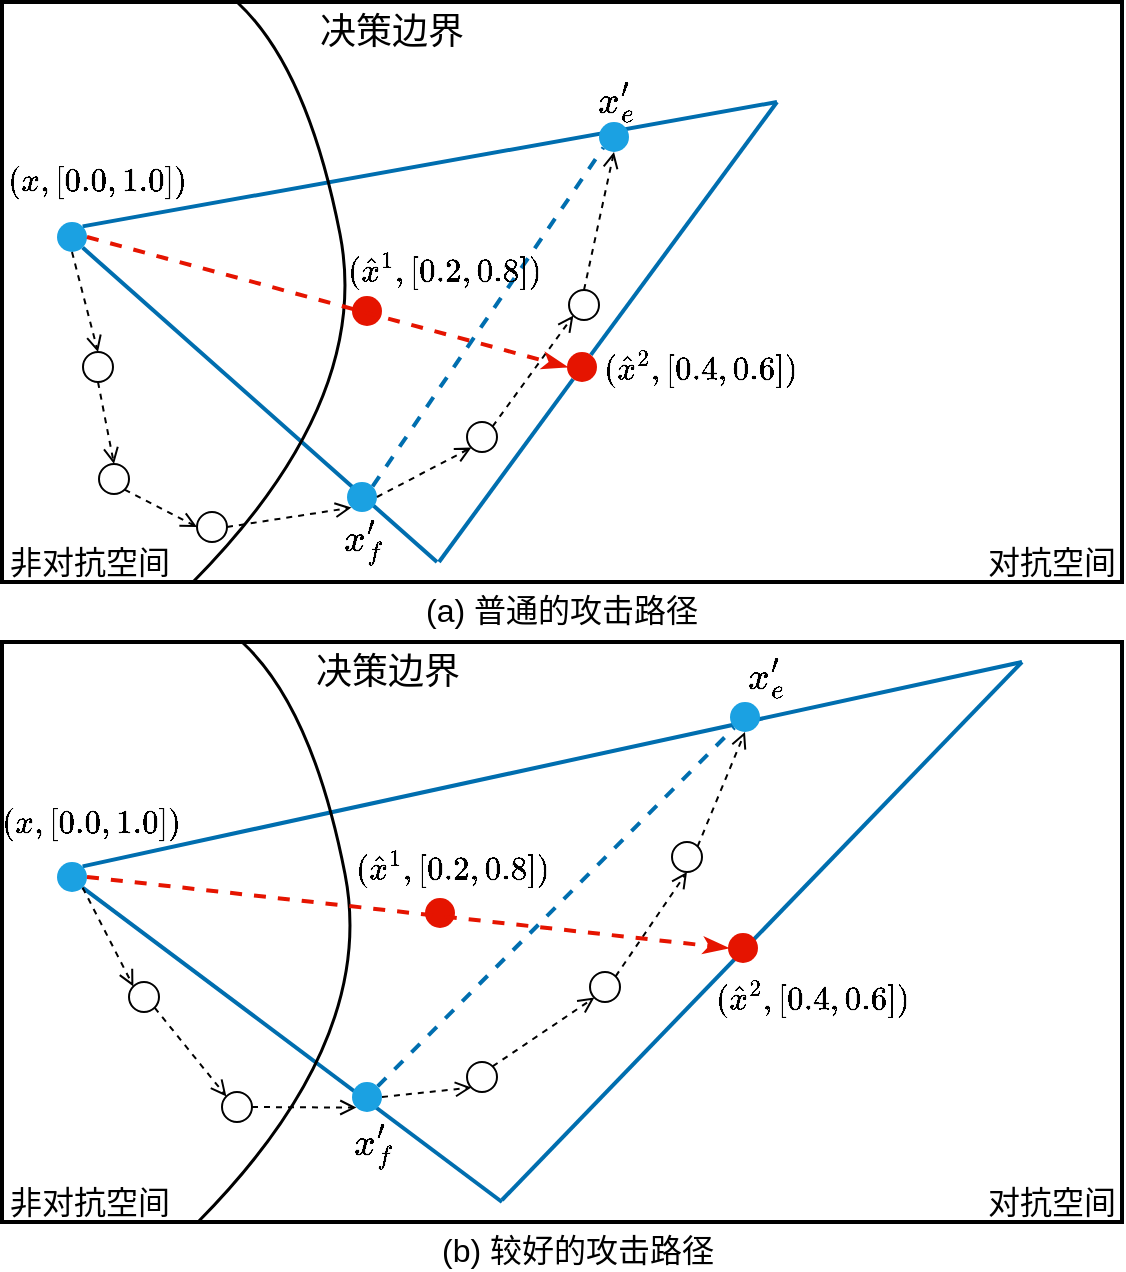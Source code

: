 <mxfile version="21.3.5" type="github">
  <diagram name="第 1 页" id="6yCeiEC_yYgg5rmZecg1">
    <mxGraphModel dx="1293" dy="785" grid="1" gridSize="10" guides="1" tooltips="1" connect="1" arrows="1" fold="1" page="1" pageScale="1" pageWidth="827" pageHeight="1169" math="1" shadow="0">
      <root>
        <mxCell id="0" />
        <mxCell id="1" parent="0" />
        <mxCell id="372Kzp2kU9iPumznmMCR-118" value="" style="endArrow=none;html=1;rounded=0;strokeWidth=2;fillColor=#1ba1e2;strokeColor=#006EAF;exitX=1;exitY=0;exitDx=0;exitDy=0;" parent="1" source="372Kzp2kU9iPumznmMCR-98" edge="1">
          <mxGeometry width="50" height="50" relative="1" as="geometry">
            <mxPoint x="217.5" y="869" as="sourcePoint" />
            <mxPoint x="630" y="760" as="targetPoint" />
          </mxGeometry>
        </mxCell>
        <mxCell id="372Kzp2kU9iPumznmMCR-113" value="" style="endArrow=none;html=1;rounded=0;strokeWidth=2;fillColor=#1ba1e2;strokeColor=#006EAF;exitX=1;exitY=1;exitDx=0;exitDy=0;" parent="1" source="372Kzp2kU9iPumznmMCR-98" edge="1">
          <mxGeometry width="50" height="50" relative="1" as="geometry">
            <mxPoint x="32.5" y="904" as="sourcePoint" />
            <mxPoint x="370" y="1030" as="targetPoint" />
          </mxGeometry>
        </mxCell>
        <mxCell id="372Kzp2kU9iPumznmMCR-80" value="" style="endArrow=none;html=1;rounded=0;strokeWidth=2;fillColor=#1ba1e2;strokeColor=#006EAF;exitX=1;exitY=1;exitDx=0;exitDy=0;" parent="1" source="372Kzp2kU9iPumznmMCR-58" edge="1">
          <mxGeometry width="50" height="50" relative="1" as="geometry">
            <mxPoint x="411.5" y="700" as="sourcePoint" />
            <mxPoint x="337.5" y="710" as="targetPoint" />
          </mxGeometry>
        </mxCell>
        <mxCell id="372Kzp2kU9iPumznmMCR-82" value="" style="endArrow=none;html=1;rounded=0;strokeWidth=2;fillColor=#1ba1e2;strokeColor=#006EAF;exitX=1;exitY=0;exitDx=0;exitDy=0;" parent="1" source="372Kzp2kU9iPumznmMCR-58" edge="1">
          <mxGeometry width="50" height="50" relative="1" as="geometry">
            <mxPoint x="175.5" y="540" as="sourcePoint" />
            <mxPoint x="507.5" y="480" as="targetPoint" />
          </mxGeometry>
        </mxCell>
        <mxCell id="372Kzp2kU9iPumznmMCR-36" value="" style="rounded=0;whiteSpace=wrap;html=1;fillColor=none;strokeWidth=2;" parent="1" vertex="1">
          <mxGeometry x="120" y="430" width="560" height="290" as="geometry" />
        </mxCell>
        <mxCell id="372Kzp2kU9iPumznmMCR-41" value="" style="ellipse;whiteSpace=wrap;html=1;aspect=fixed;fillColor=#1ba1e2;fontColor=#ffffff;strokeColor=none;" parent="1" vertex="1">
          <mxGeometry x="292.5" y="670" width="15" height="15" as="geometry" />
        </mxCell>
        <mxCell id="372Kzp2kU9iPumznmMCR-42" value="" style="ellipse;whiteSpace=wrap;html=1;aspect=fixed;fillColor=none;fontColor=#ffffff;strokeColor=#000000;" parent="1" vertex="1">
          <mxGeometry x="160.5" y="605" width="15" height="15" as="geometry" />
        </mxCell>
        <mxCell id="372Kzp2kU9iPumznmMCR-43" value="" style="ellipse;whiteSpace=wrap;html=1;aspect=fixed;fillColor=none;fontColor=#ffffff;strokeColor=#000000;" parent="1" vertex="1">
          <mxGeometry x="168.5" y="661" width="15" height="15" as="geometry" />
        </mxCell>
        <mxCell id="372Kzp2kU9iPumznmMCR-44" value="" style="ellipse;whiteSpace=wrap;html=1;aspect=fixed;fillColor=none;fontColor=#ffffff;strokeColor=#000000;" parent="1" vertex="1">
          <mxGeometry x="352.5" y="640" width="15" height="15" as="geometry" />
        </mxCell>
        <mxCell id="372Kzp2kU9iPumznmMCR-45" value="" style="ellipse;whiteSpace=wrap;html=1;aspect=fixed;fillColor=none;fontColor=#ffffff;strokeColor=#000000;" parent="1" vertex="1">
          <mxGeometry x="403.5" y="574" width="15" height="15" as="geometry" />
        </mxCell>
        <mxCell id="372Kzp2kU9iPumznmMCR-50" value="" style="endArrow=open;html=1;rounded=0;dashed=1;endFill=0;exitX=1;exitY=0.5;exitDx=0;exitDy=0;entryX=0;entryY=1;entryDx=0;entryDy=0;" parent="1" source="372Kzp2kU9iPumznmMCR-41" target="372Kzp2kU9iPumznmMCR-44" edge="1">
          <mxGeometry width="50" height="50" relative="1" as="geometry">
            <mxPoint x="277.5" y="599" as="sourcePoint" />
            <mxPoint x="336.5" y="605" as="targetPoint" />
          </mxGeometry>
        </mxCell>
        <mxCell id="372Kzp2kU9iPumznmMCR-51" value="" style="endArrow=open;html=1;rounded=0;dashed=1;endFill=0;exitX=1;exitY=0;exitDx=0;exitDy=0;entryX=0;entryY=1;entryDx=0;entryDy=0;" parent="1" source="372Kzp2kU9iPumznmMCR-44" target="372Kzp2kU9iPumznmMCR-45" edge="1">
          <mxGeometry width="50" height="50" relative="1" as="geometry">
            <mxPoint x="347.5" y="597.5" as="sourcePoint" />
            <mxPoint x="394.5" y="577.5" as="targetPoint" />
          </mxGeometry>
        </mxCell>
        <mxCell id="372Kzp2kU9iPumznmMCR-52" value="" style="endArrow=open;html=1;rounded=0;dashed=1;endFill=0;exitX=0.5;exitY=0;exitDx=0;exitDy=0;entryX=0.5;entryY=1;entryDx=0;entryDy=0;" parent="1" source="372Kzp2kU9iPumznmMCR-45" target="372Kzp2kU9iPumznmMCR-54" edge="1">
          <mxGeometry width="50" height="50" relative="1" as="geometry">
            <mxPoint x="411.5" y="557.5" as="sourcePoint" />
            <mxPoint x="475" y="535" as="targetPoint" />
          </mxGeometry>
        </mxCell>
        <mxCell id="372Kzp2kU9iPumznmMCR-54" value="" style="ellipse;whiteSpace=wrap;html=1;aspect=fixed;fillColor=#1ba1e2;fontColor=#ffffff;strokeColor=none;" parent="1" vertex="1">
          <mxGeometry x="418.5" y="490" width="15" height="15" as="geometry" />
        </mxCell>
        <mxCell id="372Kzp2kU9iPumznmMCR-58" value="" style="ellipse;whiteSpace=wrap;html=1;aspect=fixed;fillColor=#1ba1e2;fontColor=#ffffff;strokeColor=none;" parent="1" vertex="1">
          <mxGeometry x="147.5" y="540" width="15" height="15" as="geometry" />
        </mxCell>
        <mxCell id="372Kzp2kU9iPumznmMCR-71" value="" style="ellipse;whiteSpace=wrap;html=1;aspect=fixed;fillColor=none;fontColor=#ffffff;strokeColor=#000000;" parent="1" vertex="1">
          <mxGeometry x="217.5" y="685" width="15" height="15" as="geometry" />
        </mxCell>
        <mxCell id="372Kzp2kU9iPumznmMCR-73" value="" style="endArrow=none;html=1;rounded=0;strokeWidth=2;fillColor=#1ba1e2;strokeColor=#006EAF;dashed=1;entryX=0;entryY=1;entryDx=0;entryDy=0;exitX=1;exitY=0;exitDx=0;exitDy=0;" parent="1" source="372Kzp2kU9iPumznmMCR-41" target="372Kzp2kU9iPumznmMCR-54" edge="1">
          <mxGeometry width="50" height="50" relative="1" as="geometry">
            <mxPoint x="337.5" y="589" as="sourcePoint" />
            <mxPoint x="541.5" y="380" as="targetPoint" />
          </mxGeometry>
        </mxCell>
        <mxCell id="372Kzp2kU9iPumznmMCR-75" value="" style="endArrow=open;html=1;rounded=0;dashed=1;endFill=0;exitX=0.5;exitY=1;exitDx=0;exitDy=0;entryX=0.5;entryY=0;entryDx=0;entryDy=0;" parent="1" source="372Kzp2kU9iPumznmMCR-58" target="372Kzp2kU9iPumznmMCR-42" edge="1">
          <mxGeometry width="50" height="50" relative="1" as="geometry">
            <mxPoint x="175.5" y="565" as="sourcePoint" />
            <mxPoint x="232.5" y="530" as="targetPoint" />
          </mxGeometry>
        </mxCell>
        <mxCell id="372Kzp2kU9iPumznmMCR-76" value="" style="endArrow=open;html=1;rounded=0;dashed=1;endFill=0;exitX=0.5;exitY=1;exitDx=0;exitDy=0;entryX=0.5;entryY=0;entryDx=0;entryDy=0;" parent="1" source="372Kzp2kU9iPumznmMCR-42" target="372Kzp2kU9iPumznmMCR-43" edge="1">
          <mxGeometry width="50" height="50" relative="1" as="geometry">
            <mxPoint x="147.5" y="626" as="sourcePoint" />
            <mxPoint x="160.5" y="676" as="targetPoint" />
          </mxGeometry>
        </mxCell>
        <mxCell id="372Kzp2kU9iPumznmMCR-77" value="" style="endArrow=open;html=1;rounded=0;dashed=1;endFill=0;exitX=1;exitY=1;exitDx=0;exitDy=0;entryX=0;entryY=0.5;entryDx=0;entryDy=0;" parent="1" source="372Kzp2kU9iPumznmMCR-43" target="372Kzp2kU9iPumznmMCR-71" edge="1">
          <mxGeometry width="50" height="50" relative="1" as="geometry">
            <mxPoint x="183.5" y="685" as="sourcePoint" />
            <mxPoint x="196.5" y="735" as="targetPoint" />
          </mxGeometry>
        </mxCell>
        <mxCell id="372Kzp2kU9iPumznmMCR-79" value="" style="endArrow=open;html=1;rounded=0;dashed=1;endFill=0;exitX=1;exitY=0.5;exitDx=0;exitDy=0;entryX=0;entryY=1;entryDx=0;entryDy=0;" parent="1" source="372Kzp2kU9iPumznmMCR-71" target="372Kzp2kU9iPumznmMCR-41" edge="1">
          <mxGeometry width="50" height="50" relative="1" as="geometry">
            <mxPoint x="261.5" y="720" as="sourcePoint" />
            <mxPoint x="318.5" y="685" as="targetPoint" />
          </mxGeometry>
        </mxCell>
        <mxCell id="372Kzp2kU9iPumznmMCR-84" value="" style="endArrow=none;html=1;rounded=0;strokeWidth=2;fillColor=#1ba1e2;strokeColor=#006EAF;" parent="1" source="372Kzp2kU9iPumznmMCR-131" edge="1">
          <mxGeometry width="50" height="50" relative="1" as="geometry">
            <mxPoint x="338.5" y="710" as="sourcePoint" />
            <mxPoint x="507.5" y="480" as="targetPoint" />
          </mxGeometry>
        </mxCell>
        <mxCell id="372Kzp2kU9iPumznmMCR-87" value="" style="endArrow=none;html=1;strokeWidth=1.5;curved=1;" parent="1" edge="1">
          <mxGeometry width="50" height="50" relative="1" as="geometry">
            <mxPoint x="217.5" y="1040" as="sourcePoint" />
            <mxPoint x="240" y="750" as="targetPoint" />
            <Array as="points">
              <mxPoint x="307.5" y="949" />
              <mxPoint x="275" y="782.5" />
            </Array>
          </mxGeometry>
        </mxCell>
        <mxCell id="372Kzp2kU9iPumznmMCR-88" value="" style="rounded=0;whiteSpace=wrap;html=1;fillColor=none;strokeWidth=2;" parent="1" vertex="1">
          <mxGeometry x="120" y="750" width="560" height="290" as="geometry" />
        </mxCell>
        <mxCell id="372Kzp2kU9iPumznmMCR-90" value="" style="ellipse;whiteSpace=wrap;html=1;aspect=fixed;fillColor=none;fontColor=#ffffff;strokeColor=#000000;" parent="1" vertex="1">
          <mxGeometry x="183.5" y="920" width="15" height="15" as="geometry" />
        </mxCell>
        <mxCell id="372Kzp2kU9iPumznmMCR-91" value="" style="ellipse;whiteSpace=wrap;html=1;aspect=fixed;fillColor=none;fontColor=#ffffff;strokeColor=#000000;" parent="1" vertex="1">
          <mxGeometry x="230" y="975" width="15" height="15" as="geometry" />
        </mxCell>
        <mxCell id="372Kzp2kU9iPumznmMCR-92" value="" style="ellipse;whiteSpace=wrap;html=1;aspect=fixed;fillColor=none;fontColor=#ffffff;strokeColor=#000000;" parent="1" vertex="1">
          <mxGeometry x="352.5" y="960" width="15" height="15" as="geometry" />
        </mxCell>
        <mxCell id="372Kzp2kU9iPumznmMCR-93" value="" style="ellipse;whiteSpace=wrap;html=1;aspect=fixed;fillColor=none;fontColor=#ffffff;strokeColor=#000000;" parent="1" vertex="1">
          <mxGeometry x="414" y="915" width="15" height="15" as="geometry" />
        </mxCell>
        <mxCell id="372Kzp2kU9iPumznmMCR-94" value="" style="endArrow=open;html=1;rounded=0;dashed=1;endFill=0;exitX=1;exitY=0.5;exitDx=0;exitDy=0;entryX=0;entryY=1;entryDx=0;entryDy=0;" parent="1" source="372Kzp2kU9iPumznmMCR-89" target="372Kzp2kU9iPumznmMCR-92" edge="1">
          <mxGeometry width="50" height="50" relative="1" as="geometry">
            <mxPoint x="277.5" y="919" as="sourcePoint" />
            <mxPoint x="336.5" y="925" as="targetPoint" />
          </mxGeometry>
        </mxCell>
        <mxCell id="372Kzp2kU9iPumznmMCR-95" value="" style="endArrow=open;html=1;rounded=0;dashed=1;endFill=0;exitX=1;exitY=0;exitDx=0;exitDy=0;entryX=0;entryY=1;entryDx=0;entryDy=0;" parent="1" source="372Kzp2kU9iPumznmMCR-92" target="372Kzp2kU9iPumznmMCR-93" edge="1">
          <mxGeometry width="50" height="50" relative="1" as="geometry">
            <mxPoint x="347.5" y="917.5" as="sourcePoint" />
            <mxPoint x="394.5" y="897.5" as="targetPoint" />
          </mxGeometry>
        </mxCell>
        <mxCell id="372Kzp2kU9iPumznmMCR-98" value="" style="ellipse;whiteSpace=wrap;html=1;aspect=fixed;fillColor=#1ba1e2;fontColor=#ffffff;strokeColor=none;" parent="1" vertex="1">
          <mxGeometry x="147.5" y="860" width="15" height="15" as="geometry" />
        </mxCell>
        <mxCell id="372Kzp2kU9iPumznmMCR-100" value="" style="endArrow=none;html=1;rounded=0;strokeWidth=2;fillColor=#1ba1e2;strokeColor=#006EAF;dashed=1;entryX=0;entryY=1;entryDx=0;entryDy=0;exitX=1;exitY=0;exitDx=0;exitDy=0;" parent="1" source="372Kzp2kU9iPumznmMCR-89" target="372Kzp2kU9iPumznmMCR-97" edge="1">
          <mxGeometry width="50" height="50" relative="1" as="geometry">
            <mxPoint x="337.5" y="909" as="sourcePoint" />
            <mxPoint x="541.5" y="700" as="targetPoint" />
          </mxGeometry>
        </mxCell>
        <mxCell id="372Kzp2kU9iPumznmMCR-101" value="" style="endArrow=open;html=1;rounded=0;dashed=1;endFill=0;exitX=1;exitY=1;exitDx=0;exitDy=0;entryX=0;entryY=0;entryDx=0;entryDy=0;" parent="1" source="372Kzp2kU9iPumznmMCR-98" target="372Kzp2kU9iPumznmMCR-90" edge="1">
          <mxGeometry width="50" height="50" relative="1" as="geometry">
            <mxPoint x="175.5" y="885" as="sourcePoint" />
            <mxPoint x="232.5" y="850" as="targetPoint" />
          </mxGeometry>
        </mxCell>
        <mxCell id="372Kzp2kU9iPumznmMCR-102" value="" style="endArrow=open;html=1;rounded=0;dashed=1;endFill=0;entryX=0;entryY=0;entryDx=0;entryDy=0;exitX=1;exitY=1;exitDx=0;exitDy=0;" parent="1" source="372Kzp2kU9iPumznmMCR-90" target="372Kzp2kU9iPumznmMCR-91" edge="1">
          <mxGeometry width="50" height="50" relative="1" as="geometry">
            <mxPoint x="218" y="930" as="sourcePoint" />
            <mxPoint x="160.5" y="996" as="targetPoint" />
          </mxGeometry>
        </mxCell>
        <mxCell id="372Kzp2kU9iPumznmMCR-104" value="" style="endArrow=open;html=1;rounded=0;dashed=1;endFill=0;exitX=1;exitY=0.5;exitDx=0;exitDy=0;entryX=0;entryY=1;entryDx=0;entryDy=0;" parent="1" source="372Kzp2kU9iPumznmMCR-91" target="372Kzp2kU9iPumznmMCR-89" edge="1">
          <mxGeometry width="50" height="50" relative="1" as="geometry">
            <mxPoint x="232.5" y="1012.5" as="sourcePoint" />
            <mxPoint x="318.5" y="1005" as="targetPoint" />
          </mxGeometry>
        </mxCell>
        <mxCell id="372Kzp2kU9iPumznmMCR-108" value="" style="ellipse;whiteSpace=wrap;html=1;aspect=fixed;fillColor=none;fontColor=#ffffff;strokeColor=#000000;" parent="1" vertex="1">
          <mxGeometry x="455" y="850" width="15" height="15" as="geometry" />
        </mxCell>
        <mxCell id="372Kzp2kU9iPumznmMCR-109" value="" style="endArrow=open;html=1;rounded=0;dashed=1;endFill=0;exitX=1;exitY=0;exitDx=0;exitDy=0;entryX=0.5;entryY=1;entryDx=0;entryDy=0;" parent="1" source="372Kzp2kU9iPumznmMCR-93" target="372Kzp2kU9iPumznmMCR-108" edge="1">
          <mxGeometry width="50" height="50" relative="1" as="geometry">
            <mxPoint x="437" y="915" as="sourcePoint" />
            <mxPoint x="488" y="881" as="targetPoint" />
          </mxGeometry>
        </mxCell>
        <mxCell id="372Kzp2kU9iPumznmMCR-110" value="" style="endArrow=open;html=1;rounded=0;dashed=1;endFill=0;exitX=1;exitY=0;exitDx=0;exitDy=0;entryX=0.5;entryY=1;entryDx=0;entryDy=0;" parent="1" source="372Kzp2kU9iPumznmMCR-108" target="372Kzp2kU9iPumznmMCR-97" edge="1">
          <mxGeometry width="50" height="50" relative="1" as="geometry">
            <mxPoint x="479" y="850" as="sourcePoint" />
            <mxPoint x="515" y="798" as="targetPoint" />
          </mxGeometry>
        </mxCell>
        <mxCell id="372Kzp2kU9iPumznmMCR-89" value="" style="ellipse;whiteSpace=wrap;html=1;aspect=fixed;fillColor=#1ba1e2;fontColor=#ffffff;strokeColor=none;" parent="1" vertex="1">
          <mxGeometry x="295" y="970" width="15" height="15" as="geometry" />
        </mxCell>
        <mxCell id="372Kzp2kU9iPumznmMCR-97" value="" style="ellipse;whiteSpace=wrap;html=1;aspect=fixed;fillColor=#1ba1e2;fontColor=#ffffff;strokeColor=none;" parent="1" vertex="1">
          <mxGeometry x="484" y="780" width="15" height="15" as="geometry" />
        </mxCell>
        <mxCell id="372Kzp2kU9iPumznmMCR-117" value="" style="endArrow=none;html=1;rounded=0;strokeWidth=2;fillColor=#1ba1e2;strokeColor=#006EAF;" parent="1" edge="1">
          <mxGeometry width="50" height="50" relative="1" as="geometry">
            <mxPoint x="370" y="1029" as="sourcePoint" />
            <mxPoint x="630" y="760" as="targetPoint" />
          </mxGeometry>
        </mxCell>
        <mxCell id="372Kzp2kU9iPumznmMCR-119" value="" style="endArrow=none;html=1;strokeWidth=1.5;curved=1;" parent="1" edge="1">
          <mxGeometry width="50" height="50" relative="1" as="geometry">
            <mxPoint x="215" y="720" as="sourcePoint" />
            <mxPoint x="237.5" y="430" as="targetPoint" />
            <Array as="points">
              <mxPoint x="305" y="629" />
              <mxPoint x="272.5" y="462.5" />
            </Array>
          </mxGeometry>
        </mxCell>
        <mxCell id="372Kzp2kU9iPumznmMCR-121" value="&lt;font style=&quot;font-size: 16px;&quot;&gt;非对抗空间&lt;/font&gt;" style="text;html=1;strokeColor=none;fillColor=none;align=center;verticalAlign=middle;whiteSpace=wrap;rounded=0;" parent="1" vertex="1">
          <mxGeometry x="120" y="700" width="87.5" height="20" as="geometry" />
        </mxCell>
        <mxCell id="372Kzp2kU9iPumznmMCR-122" value="&lt;font style=&quot;font-size: 16px;&quot;&gt;非对抗空间&lt;/font&gt;" style="text;html=1;strokeColor=none;fillColor=none;align=center;verticalAlign=middle;whiteSpace=wrap;rounded=0;" parent="1" vertex="1">
          <mxGeometry x="120" y="1020" width="87.5" height="20" as="geometry" />
        </mxCell>
        <mxCell id="372Kzp2kU9iPumznmMCR-123" value="&lt;font style=&quot;font-size: 16px;&quot;&gt;对抗空间&lt;/font&gt;" style="text;html=1;strokeColor=none;fillColor=none;align=center;verticalAlign=middle;whiteSpace=wrap;rounded=0;" parent="1" vertex="1">
          <mxGeometry x="610" y="700" width="70" height="20" as="geometry" />
        </mxCell>
        <mxCell id="372Kzp2kU9iPumznmMCR-124" value="&lt;font style=&quot;font-size: 16px;&quot;&gt;对抗空间&lt;/font&gt;" style="text;html=1;strokeColor=none;fillColor=none;align=center;verticalAlign=middle;whiteSpace=wrap;rounded=0;" parent="1" vertex="1">
          <mxGeometry x="610" y="1020" width="70" height="20" as="geometry" />
        </mxCell>
        <mxCell id="372Kzp2kU9iPumznmMCR-125" value="&lt;font style=&quot;font-size: 18px;&quot;&gt;决策边界&lt;/font&gt;" style="text;html=1;strokeColor=none;fillColor=none;align=center;verticalAlign=middle;whiteSpace=wrap;rounded=0;" parent="1" vertex="1">
          <mxGeometry x="275" y="430" width="80" height="30" as="geometry" />
        </mxCell>
        <mxCell id="372Kzp2kU9iPumznmMCR-126" value="&lt;font style=&quot;font-size: 18px;&quot;&gt;决策边界&lt;/font&gt;" style="text;html=1;strokeColor=none;fillColor=none;align=center;verticalAlign=middle;whiteSpace=wrap;rounded=0;" parent="1" vertex="1">
          <mxGeometry x="272.5" y="750" width="80" height="30" as="geometry" />
        </mxCell>
        <mxCell id="372Kzp2kU9iPumznmMCR-127" value="&lt;font style=&quot;font-size: 14px;&quot;&gt;$$(x, [0.0, 1.0])$$&lt;/font&gt;" style="text;html=1;strokeColor=none;fillColor=none;align=center;verticalAlign=middle;whiteSpace=wrap;rounded=0;" parent="1" vertex="1">
          <mxGeometry x="127.5" y="510" width="80" height="19" as="geometry" />
        </mxCell>
        <mxCell id="372Kzp2kU9iPumznmMCR-128" value="&lt;font style=&quot;font-size: 14px;&quot;&gt;$$(x, [0.0, 1.0])$$&lt;/font&gt;" style="text;html=1;strokeColor=none;fillColor=none;align=center;verticalAlign=middle;whiteSpace=wrap;rounded=0;" parent="1" vertex="1">
          <mxGeometry x="124.75" y="831" width="80" height="19" as="geometry" />
        </mxCell>
        <mxCell id="372Kzp2kU9iPumznmMCR-130" value="" style="ellipse;whiteSpace=wrap;html=1;aspect=fixed;fillColor=#e51400;fontColor=#ffffff;strokeColor=none;" parent="1" vertex="1">
          <mxGeometry x="295" y="577" width="15" height="15" as="geometry" />
        </mxCell>
        <mxCell id="372Kzp2kU9iPumznmMCR-132" value="" style="ellipse;whiteSpace=wrap;html=1;aspect=fixed;fillColor=#e51400;fontColor=#ffffff;strokeColor=none;" parent="1" vertex="1">
          <mxGeometry x="483" y="895.5" width="15" height="15" as="geometry" />
        </mxCell>
        <mxCell id="372Kzp2kU9iPumznmMCR-133" value="" style="ellipse;whiteSpace=wrap;html=1;aspect=fixed;fillColor=#e51400;fontColor=#ffffff;strokeColor=none;" parent="1" vertex="1">
          <mxGeometry x="331.5" y="878" width="15" height="15" as="geometry" />
        </mxCell>
        <mxCell id="372Kzp2kU9iPumznmMCR-134" value="" style="endArrow=none;html=1;rounded=0;strokeWidth=2;fillColor=#1ba1e2;strokeColor=#006EAF;" parent="1" target="372Kzp2kU9iPumznmMCR-131" edge="1">
          <mxGeometry width="50" height="50" relative="1" as="geometry">
            <mxPoint x="338.5" y="710" as="sourcePoint" />
            <mxPoint x="507.5" y="480" as="targetPoint" />
          </mxGeometry>
        </mxCell>
        <mxCell id="372Kzp2kU9iPumznmMCR-131" value="" style="ellipse;whiteSpace=wrap;html=1;aspect=fixed;fillColor=#e51400;fontColor=#ffffff;strokeColor=none;" parent="1" vertex="1">
          <mxGeometry x="402.5" y="605" width="15" height="15" as="geometry" />
        </mxCell>
        <mxCell id="372Kzp2kU9iPumznmMCR-135" value="" style="endArrow=classicThin;html=1;rounded=0;strokeWidth=2;fillColor=#1ba1e2;strokeColor=#E51400;dashed=1;entryX=0;entryY=0.5;entryDx=0;entryDy=0;exitX=1;exitY=0.5;exitDx=0;exitDy=0;endFill=1;" parent="1" source="372Kzp2kU9iPumznmMCR-58" target="372Kzp2kU9iPumznmMCR-131" edge="1">
          <mxGeometry width="50" height="50" relative="1" as="geometry">
            <mxPoint x="315" y="682" as="sourcePoint" />
            <mxPoint x="431" y="513" as="targetPoint" />
          </mxGeometry>
        </mxCell>
        <mxCell id="372Kzp2kU9iPumznmMCR-137" value="" style="endArrow=classicThin;html=1;rounded=0;strokeWidth=2;fillColor=#1ba1e2;strokeColor=#E51400;dashed=1;entryX=0;entryY=0.5;entryDx=0;entryDy=0;exitX=1;exitY=0.5;exitDx=0;exitDy=0;endFill=1;" parent="1" source="372Kzp2kU9iPumznmMCR-98" target="372Kzp2kU9iPumznmMCR-132" edge="1">
          <mxGeometry width="50" height="50" relative="1" as="geometry">
            <mxPoint x="175.5" y="890" as="sourcePoint" />
            <mxPoint x="415.5" y="955" as="targetPoint" />
          </mxGeometry>
        </mxCell>
        <mxCell id="372Kzp2kU9iPumznmMCR-138" value="&lt;font style=&quot;font-size: 14px;&quot;&gt;$$(\hat{x}^1, [0.2, 0.8])$$&lt;/font&gt;" style="text;html=1;strokeColor=none;fillColor=none;align=center;verticalAlign=middle;whiteSpace=wrap;rounded=0;" parent="1" vertex="1">
          <mxGeometry x="301" y="554" width="80" height="20" as="geometry" />
        </mxCell>
        <mxCell id="372Kzp2kU9iPumznmMCR-139" value="&lt;font style=&quot;font-size: 14px;&quot;&gt;$$(\hat{x}^1, [0.2, 0.8])$$&lt;/font&gt;" style="text;html=1;strokeColor=none;fillColor=none;align=center;verticalAlign=middle;whiteSpace=wrap;rounded=0;" parent="1" vertex="1">
          <mxGeometry x="305" y="853" width="80" height="20" as="geometry" />
        </mxCell>
        <mxCell id="372Kzp2kU9iPumznmMCR-140" value="&lt;font style=&quot;font-size: 14px;&quot;&gt;$$(\hat{x}^2, [0.4, 0.6])$$&lt;/font&gt;" style="text;html=1;strokeColor=none;fillColor=none;align=center;verticalAlign=middle;whiteSpace=wrap;rounded=0;" parent="1" vertex="1">
          <mxGeometry x="429" y="605" width="80" height="15" as="geometry" />
        </mxCell>
        <mxCell id="372Kzp2kU9iPumznmMCR-141" value="&lt;font style=&quot;font-size: 14px;&quot;&gt;$$(\hat{x}^2, [0.4, 0.6])$$&lt;/font&gt;" style="text;html=1;strokeColor=none;fillColor=none;align=center;verticalAlign=middle;whiteSpace=wrap;rounded=0;" parent="1" vertex="1">
          <mxGeometry x="485" y="920" width="80" height="15" as="geometry" />
        </mxCell>
        <mxCell id="372Kzp2kU9iPumznmMCR-142" value="&lt;font style=&quot;font-size: 16px;&quot;&gt;$$x^{\prime}_f$$&lt;/font&gt;" style="text;html=1;strokeColor=none;fillColor=none;align=center;verticalAlign=middle;whiteSpace=wrap;rounded=0;" parent="1" vertex="1">
          <mxGeometry x="287.5" y="690" width="25" height="20" as="geometry" />
        </mxCell>
        <mxCell id="372Kzp2kU9iPumznmMCR-143" value="&lt;font style=&quot;font-size: 16px;&quot;&gt;$$x^{\prime}_e$$&lt;/font&gt;" style="text;html=1;strokeColor=none;fillColor=none;align=center;verticalAlign=middle;whiteSpace=wrap;rounded=0;" parent="1" vertex="1">
          <mxGeometry x="415" y="470" width="25" height="20" as="geometry" />
        </mxCell>
        <mxCell id="372Kzp2kU9iPumznmMCR-144" value="&lt;font style=&quot;font-size: 16px;&quot;&gt;$$x^{\prime}_f$$&lt;/font&gt;" style="text;html=1;strokeColor=none;fillColor=none;align=center;verticalAlign=middle;whiteSpace=wrap;rounded=0;" parent="1" vertex="1">
          <mxGeometry x="292.5" y="992" width="25" height="20" as="geometry" />
        </mxCell>
        <mxCell id="372Kzp2kU9iPumznmMCR-147" value="&lt;font style=&quot;font-size: 16px;&quot;&gt;$$x^{\prime}_e$$&lt;/font&gt;" style="text;html=1;strokeColor=none;fillColor=none;align=center;verticalAlign=middle;whiteSpace=wrap;rounded=0;" parent="1" vertex="1">
          <mxGeometry x="490" y="758" width="25" height="20" as="geometry" />
        </mxCell>
        <mxCell id="uce8TwfzmcumJvCa_uFS-1" value="&lt;span style=&quot;font-size: 16px;&quot;&gt;(a) 普通的攻击路径&lt;/span&gt;" style="text;html=1;strokeColor=none;fillColor=none;align=center;verticalAlign=middle;whiteSpace=wrap;rounded=0;" vertex="1" parent="1">
          <mxGeometry x="327.88" y="724" width="144.25" height="20" as="geometry" />
        </mxCell>
        <mxCell id="uce8TwfzmcumJvCa_uFS-2" value="&lt;span style=&quot;font-size: 16px;&quot;&gt;(b) 较好的攻击路径&lt;/span&gt;" style="text;html=1;strokeColor=none;fillColor=none;align=center;verticalAlign=middle;whiteSpace=wrap;rounded=0;" vertex="1" parent="1">
          <mxGeometry x="335.75" y="1044" width="144.25" height="20" as="geometry" />
        </mxCell>
      </root>
    </mxGraphModel>
  </diagram>
</mxfile>
